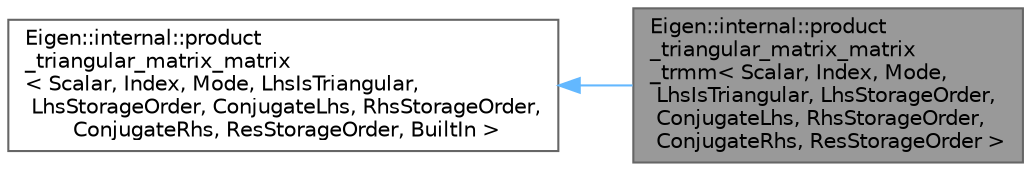 digraph "Eigen::internal::product_triangular_matrix_matrix_trmm&lt; Scalar, Index, Mode, LhsIsTriangular, LhsStorageOrder, ConjugateLhs, RhsStorageOrder, ConjugateRhs, ResStorageOrder &gt;"
{
 // LATEX_PDF_SIZE
  bgcolor="transparent";
  edge [fontname=Helvetica,fontsize=10,labelfontname=Helvetica,labelfontsize=10];
  node [fontname=Helvetica,fontsize=10,shape=box,height=0.2,width=0.4];
  rankdir="LR";
  Node1 [id="Node000001",label="Eigen::internal::product\l_triangular_matrix_matrix\l_trmm\< Scalar, Index, Mode,\l LhsIsTriangular, LhsStorageOrder,\l ConjugateLhs, RhsStorageOrder,\l ConjugateRhs, ResStorageOrder \>",height=0.2,width=0.4,color="gray40", fillcolor="grey60", style="filled", fontcolor="black",tooltip=" "];
  Node2 -> Node1 [id="edge2_Node000001_Node000002",dir="back",color="steelblue1",style="solid",tooltip=" "];
  Node2 [id="Node000002",label="Eigen::internal::product\l_triangular_matrix_matrix\l\< Scalar, Index, Mode, LhsIsTriangular,\l LhsStorageOrder, ConjugateLhs, RhsStorageOrder,\l ConjugateRhs, ResStorageOrder, BuiltIn \>",height=0.2,width=0.4,color="gray40", fillcolor="white", style="filled",URL="$struct_eigen_1_1internal_1_1product__triangular__matrix__matrix.html",tooltip=" "];
}
